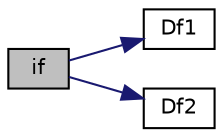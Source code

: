 digraph "if"
{
  bgcolor="transparent";
  edge [fontname="Helvetica",fontsize="10",labelfontname="Helvetica",labelfontsize="10"];
  node [fontname="Helvetica",fontsize="10",shape=record];
  rankdir="LR";
  Node1 [label="if",height=0.2,width=0.4,color="black", fillcolor="grey75", style="filled", fontcolor="black"];
  Node1 -> Node2 [color="midnightblue",fontsize="10",style="solid",fontname="Helvetica"];
  Node2 [label="Df1",height=0.2,width=0.4,color="black",URL="$a02967.html#abddb03f0c6db4f48aa4bdcc6214d2625"];
  Node1 -> Node3 [color="midnightblue",fontsize="10",style="solid",fontname="Helvetica"];
  Node3 [label="Df2",height=0.2,width=0.4,color="black",URL="$a02967.html#a063018f0fb0c044d15c8cc81721ee1eb"];
}
